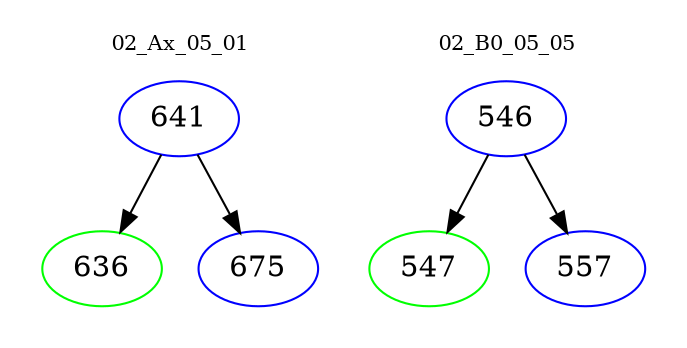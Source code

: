 digraph{
subgraph cluster_0 {
color = white
label = "02_Ax_05_01";
fontsize=10;
T0_641 [label="641", color="blue"]
T0_641 -> T0_636 [color="black"]
T0_636 [label="636", color="green"]
T0_641 -> T0_675 [color="black"]
T0_675 [label="675", color="blue"]
}
subgraph cluster_1 {
color = white
label = "02_B0_05_05";
fontsize=10;
T1_546 [label="546", color="blue"]
T1_546 -> T1_547 [color="black"]
T1_547 [label="547", color="green"]
T1_546 -> T1_557 [color="black"]
T1_557 [label="557", color="blue"]
}
}

